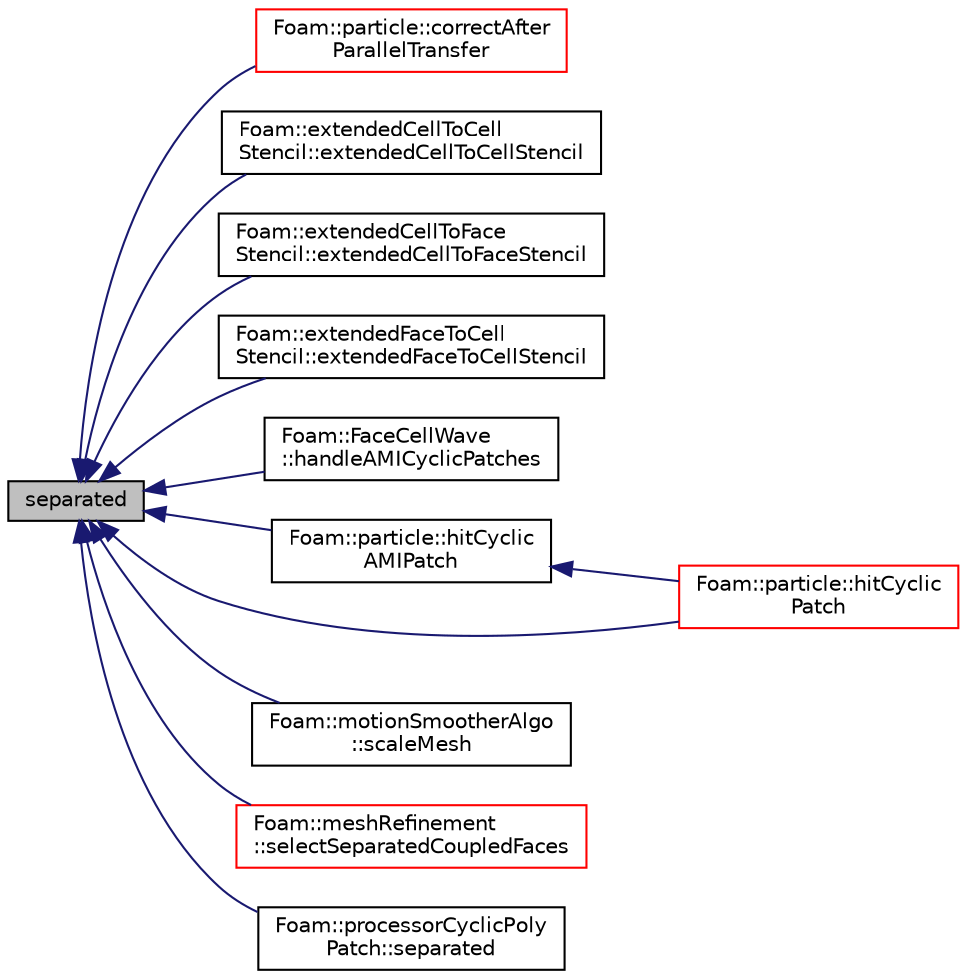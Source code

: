 digraph "separated"
{
  bgcolor="transparent";
  edge [fontname="Helvetica",fontsize="10",labelfontname="Helvetica",labelfontsize="10"];
  node [fontname="Helvetica",fontsize="10",shape=record];
  rankdir="LR";
  Node460 [label="separated",height=0.2,width=0.4,color="black", fillcolor="grey75", style="filled", fontcolor="black"];
  Node460 -> Node461 [dir="back",color="midnightblue",fontsize="10",style="solid",fontname="Helvetica"];
  Node461 [label="Foam::particle::correctAfter\lParallelTransfer",height=0.2,width=0.4,color="red",URL="$a24721.html#af6530a72cefaf4bf4f4513a741a6ac45",tooltip="Convert processor patch addressing to the global equivalents. "];
  Node460 -> Node464 [dir="back",color="midnightblue",fontsize="10",style="solid",fontname="Helvetica"];
  Node464 [label="Foam::extendedCellToCell\lStencil::extendedCellToCellStencil",height=0.2,width=0.4,color="black",URL="$a23457.html#a8d6ebc776c41265c4fd45e05f0023e79",tooltip="Construct from mesh. "];
  Node460 -> Node465 [dir="back",color="midnightblue",fontsize="10",style="solid",fontname="Helvetica"];
  Node465 [label="Foam::extendedCellToFace\lStencil::extendedCellToFaceStencil",height=0.2,width=0.4,color="black",URL="$a23497.html#a431751fde0ad8697c8669dc89a4fd109",tooltip="Construct from mesh. "];
  Node460 -> Node466 [dir="back",color="midnightblue",fontsize="10",style="solid",fontname="Helvetica"];
  Node466 [label="Foam::extendedFaceToCell\lStencil::extendedFaceToCellStencil",height=0.2,width=0.4,color="black",URL="$a23573.html#a90f7fb44e65d3534ce8bf1e65141a3e0",tooltip="Construct from mesh. "];
  Node460 -> Node467 [dir="back",color="midnightblue",fontsize="10",style="solid",fontname="Helvetica"];
  Node467 [label="Foam::FaceCellWave\l::handleAMICyclicPatches",height=0.2,width=0.4,color="black",URL="$a25945.html#a81d2d36c74197f5e482541069f75f8f7",tooltip="Merge data from across AMI cyclics. "];
  Node460 -> Node468 [dir="back",color="midnightblue",fontsize="10",style="solid",fontname="Helvetica"];
  Node468 [label="Foam::particle::hitCyclic\lAMIPatch",height=0.2,width=0.4,color="black",URL="$a24721.html#abaea6c8eb54b7d822b150b9aef01f181",tooltip="Overridable function to handle the particle hitting a cyclicAMIPatch. "];
  Node468 -> Node469 [dir="back",color="midnightblue",fontsize="10",style="solid",fontname="Helvetica"];
  Node469 [label="Foam::particle::hitCyclic\lPatch",height=0.2,width=0.4,color="red",URL="$a24721.html#a18d4a8f6e9443b58d4ba678034d03d19",tooltip="Overridable function to handle the particle hitting a cyclicPatch. "];
  Node460 -> Node469 [dir="back",color="midnightblue",fontsize="10",style="solid",fontname="Helvetica"];
  Node460 -> Node475 [dir="back",color="midnightblue",fontsize="10",style="solid",fontname="Helvetica"];
  Node475 [label="Foam::motionSmootherAlgo\l::scaleMesh",height=0.2,width=0.4,color="black",URL="$a22297.html#a32bff44040e6dbc2f185cba89bcacd6d",tooltip="Move mesh with externally provided mesh constraints. "];
  Node460 -> Node476 [dir="back",color="midnightblue",fontsize="10",style="solid",fontname="Helvetica"];
  Node476 [label="Foam::meshRefinement\l::selectSeparatedCoupledFaces",height=0.2,width=0.4,color="red",URL="$a25857.html#aad0ec878ae0c1b6970b67d1213bc3ab1",tooltip="Select coupled faces that are not collocated. "];
  Node460 -> Node478 [dir="back",color="midnightblue",fontsize="10",style="solid",fontname="Helvetica"];
  Node478 [label="Foam::processorCyclicPoly\lPatch::separated",height=0.2,width=0.4,color="black",URL="$a28613.html#a6b412b0f0250badc8106cec72d6b875c",tooltip="Are the planes separated. "];
}
